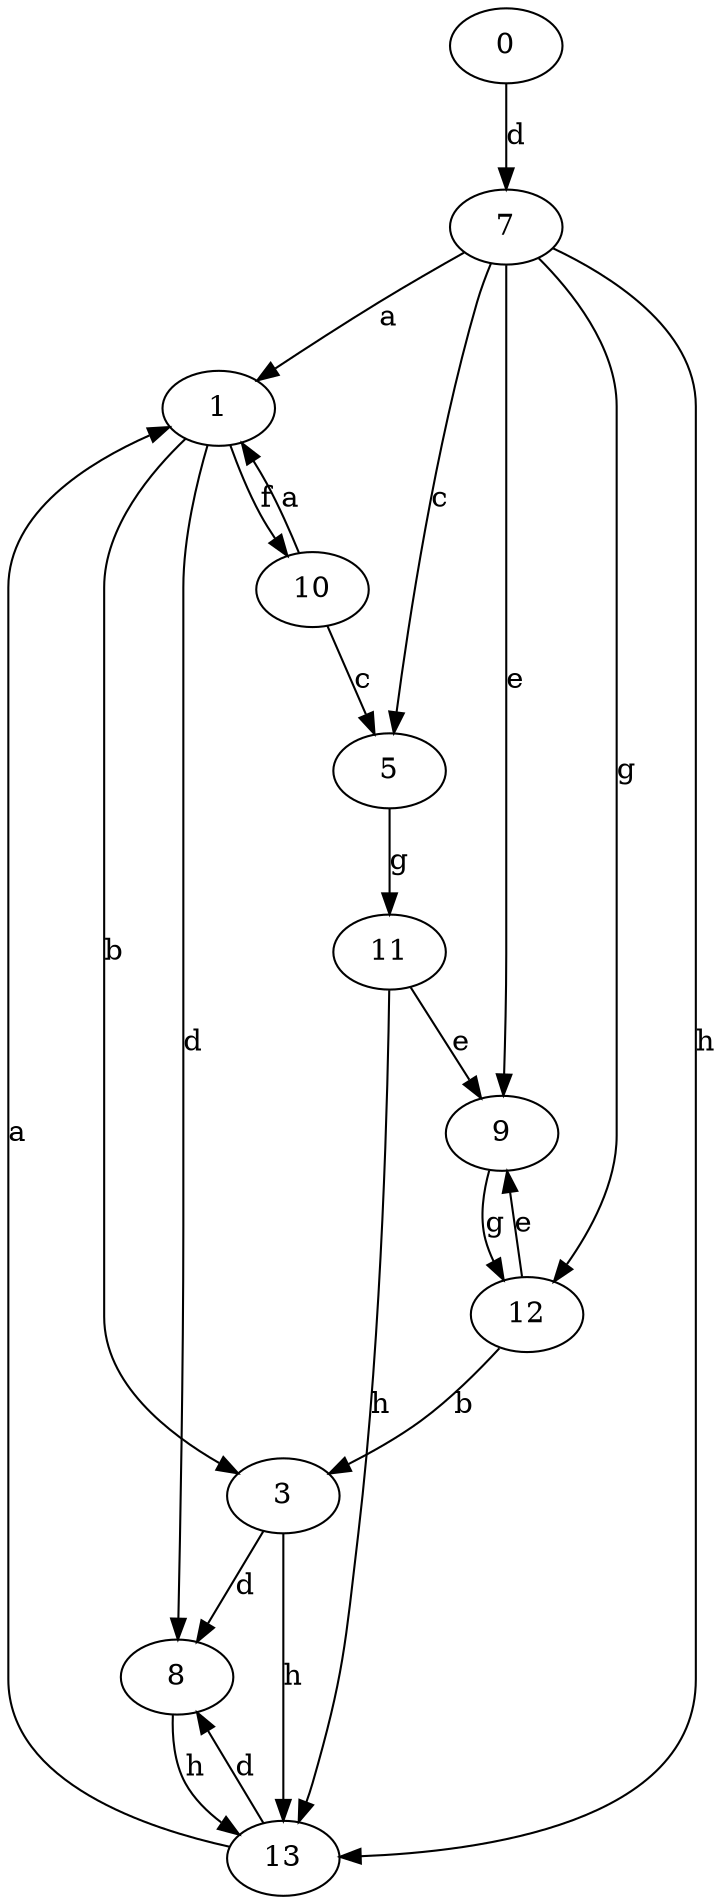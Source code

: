 strict digraph  {
1;
3;
0;
5;
7;
8;
9;
10;
11;
12;
13;
1 -> 3  [label=b];
1 -> 8  [label=d];
1 -> 10  [label=f];
3 -> 8  [label=d];
3 -> 13  [label=h];
0 -> 7  [label=d];
5 -> 11  [label=g];
7 -> 1  [label=a];
7 -> 5  [label=c];
7 -> 9  [label=e];
7 -> 12  [label=g];
7 -> 13  [label=h];
8 -> 13  [label=h];
9 -> 12  [label=g];
10 -> 1  [label=a];
10 -> 5  [label=c];
11 -> 9  [label=e];
11 -> 13  [label=h];
12 -> 3  [label=b];
12 -> 9  [label=e];
13 -> 1  [label=a];
13 -> 8  [label=d];
}
